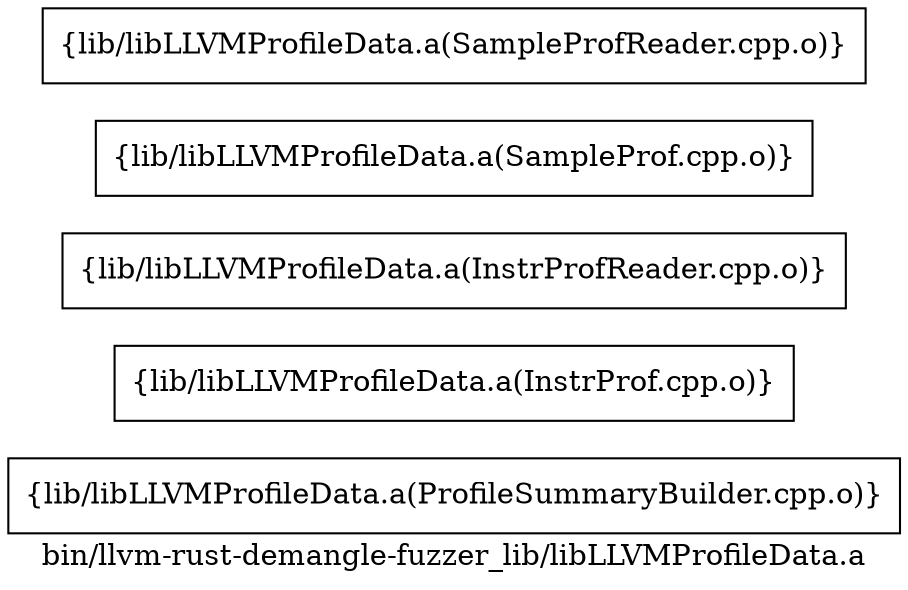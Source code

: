 digraph "bin/llvm-rust-demangle-fuzzer_lib/libLLVMProfileData.a" {
	label="bin/llvm-rust-demangle-fuzzer_lib/libLLVMProfileData.a";
	rankdir=LR;

	Node0x55e5f78b3a58 [shape=record,shape=box,group=0,label="{lib/libLLVMProfileData.a(ProfileSummaryBuilder.cpp.o)}"];
	Node0x55e5f78b0cb8 [shape=record,shape=box,group=0,label="{lib/libLLVMProfileData.a(InstrProf.cpp.o)}"];
	Node0x55e5f78b1168 [shape=record,shape=box,group=0,label="{lib/libLLVMProfileData.a(InstrProfReader.cpp.o)}"];
	Node0x55e5f78b3e18 [shape=record,shape=box,group=0,label="{lib/libLLVMProfileData.a(SampleProf.cpp.o)}"];
	Node0x55e5f78af9a8 [shape=record,shape=box,group=0,label="{lib/libLLVMProfileData.a(SampleProfReader.cpp.o)}"];
}
